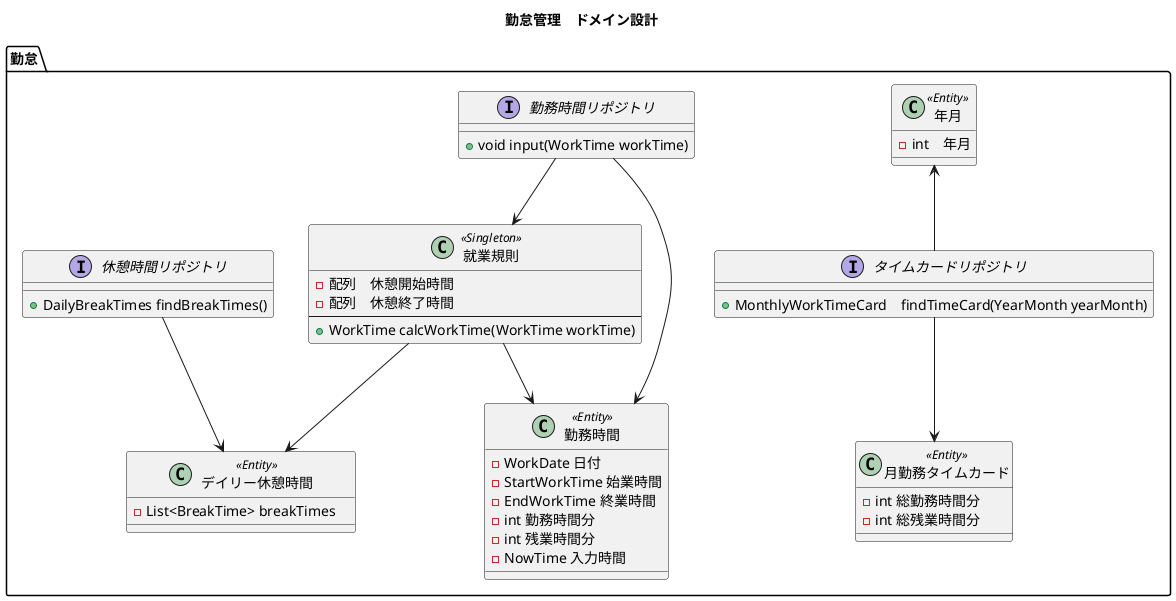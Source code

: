 @startuml

title 勤怠管理　ドメイン設計


package 勤怠{

'    enum WorkState as "勤務状態" << Enum >>{
'     通常
'     遅刻
'     早退
'     欠勤
'     忌引
'     予定休
'     有給
'    }

    /'*******************************
        Entity
    *******************************'/
    class "勤務時間"  as  WorkTime << Entity >> {
     - WorkDate 日付
     - StartWorkTime 始業時間
     - EndWorkTime 終業時間
     – int 勤務時間分
     - int 残業時間分
     - NowTime 入力時間
    }

    class "月勤務タイムカード" as MonthlyWorkTimeCard << Entity >>{
     – int 総勤務時間分
     - int 総残業時間分
    }

    class "年月" as YearMonth << Entity >>{
     - int　年月
    }

    class "デイリー休憩時間" as DailyBreakTimes << Entity >>{
     - List<BreakTime> breakTimes　
    }

    /'*******************************
        リポジトリ
    *******************************'/
    interface "勤務時間リポジトリ" as WorkTimeRepository{
      + void input(WorkTime workTime)
    }
    WorkTimeRepository --> WorkTime

    interface "休憩時間リポジトリ" as BreakTimeRepository{
      + DailyBreakTimes findBreakTimes()
    }
    BreakTimeRepository --> DailyBreakTimes

    interface "タイムカードリポジトリ" as TimeCardRepository{
      + MonthlyWorkTimeCard　findTimeCard(YearMonth yearMonth)
    }
    YearMonth <-- TimeCardRepository
    TimeCardRepository --> MonthlyWorkTimeCard

    /'*******************************
        Value Object
    *******************************'/
'    class StartWorkTime as "始業時間" << value object >>{
'     - int StartTime
'    }
'    WorkTime --> StartWorkTime
'
'    class EndWorkTime as "終業時間" << value object >>{
'     - int EndTime
'    }
'    WorkTime --> EndWorkTime
'
'    class WorkDate as "勤務日" << value object >>{
'     - int date
'     - int yearMonth
'    }
'    WorkTime --> WorkDate
'
'    class NowTime as "入力時間" << value object >>{
'     - LocalDateTime now
'    }
'    WorkTime --> NowTime
'
'    class "休憩時間" as BreakTime << value object >>{
'     - int 休憩開始時
'     - int 休憩開始分
'     - int 休憩終了時
'     - int 休憩終了分
'    }
'    DailyBreakTimes --> BreakTime



    class "就業規則" as  WorkingRule << Singleton >>{
     - 配列　休憩開始時間
     - 配列　休憩終了時間
    --
     + WorkTime calcWorkTime(WorkTime workTime)
    }
    WorkingRule --> DailyBreakTimes
    WorkTimeRepository --> WorkingRule
    WorkingRule --> WorkTime

}
@enduml

